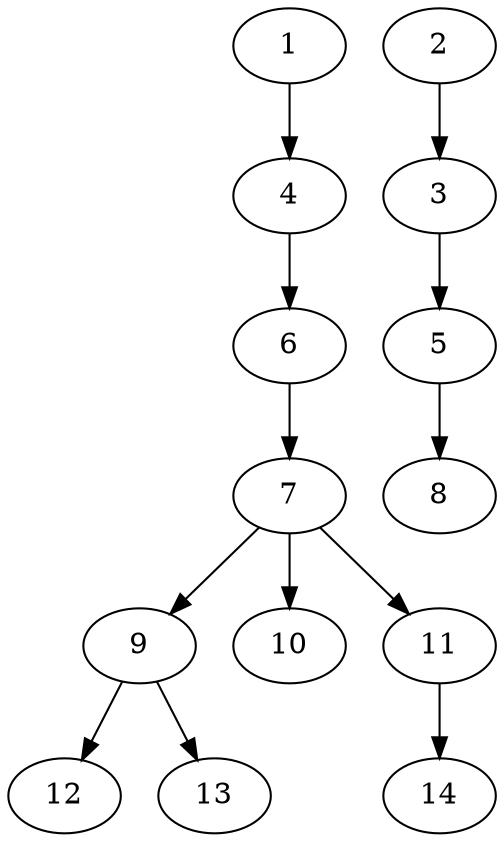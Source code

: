// DAG (tier=1-easy, mode=compute, n=14, ccr=0.268, fat=0.434, density=0.314, regular=0.707, jump=0.027, mindata=262144, maxdata=2097152)
// DAG automatically generated by daggen at Sun Aug 24 16:33:32 2025
// /home/ermia/Project/Environments/daggen/bin/daggen --dot --ccr 0.268 --fat 0.434 --regular 0.707 --density 0.314 --jump 0.027 --mindata 262144 --maxdata 2097152 -n 14 
digraph G {
  1 [size="54384553098019", alpha="0.00", expect_size="27192276549009"]
  1 -> 4 [size ="3468261588992"]
  2 [size="855775410432351", alpha="0.04", expect_size="427887705216175"]
  2 -> 3 [size ="23732412219392"]
  3 [size="201534300611865", alpha="0.07", expect_size="100767150305932"]
  3 -> 5 [size ="6900879982592"]
  4 [size="400148109715424", alpha="0.05", expect_size="200074054857712"]
  4 -> 6 [size ="20624432955392"]
  5 [size="1637290872745754624", alpha="0.01", expect_size="818645436372877312"]
  5 -> 8 [size ="11113236267008"]
  6 [size="733963161639973", alpha="0.15", expect_size="366981580819986"]
  6 -> 7 [size ="22644619476992"]
  7 [size="295280753264562", alpha="0.15", expect_size="147640376632281"]
  7 -> 9 [size ="6555328053248"]
  7 -> 10 [size ="6555328053248"]
  7 -> 11 [size ="6555328053248"]
  8 [size="1714735712503600", alpha="0.04", expect_size="857367856251800"]
  9 [size="1322219282755280", alpha="0.13", expect_size="661109641377640"]
  9 -> 12 [size ="27512293818368"]
  9 -> 13 [size ="27512293818368"]
  10 [size="34776946630761", alpha="0.12", expect_size="17388473315380"]
  11 [size="1070523818679730176", alpha="0.03", expect_size="535261909339865088"]
  11 -> 14 [size ="8371839172608"]
  12 [size="33733707249892", alpha="0.12", expect_size="16866853624946"]
  13 [size="127877806515290112", alpha="0.18", expect_size="63938903257645056"]
  14 [size="2492090589512728576", alpha="0.19", expect_size="1246045294756364288"]
}